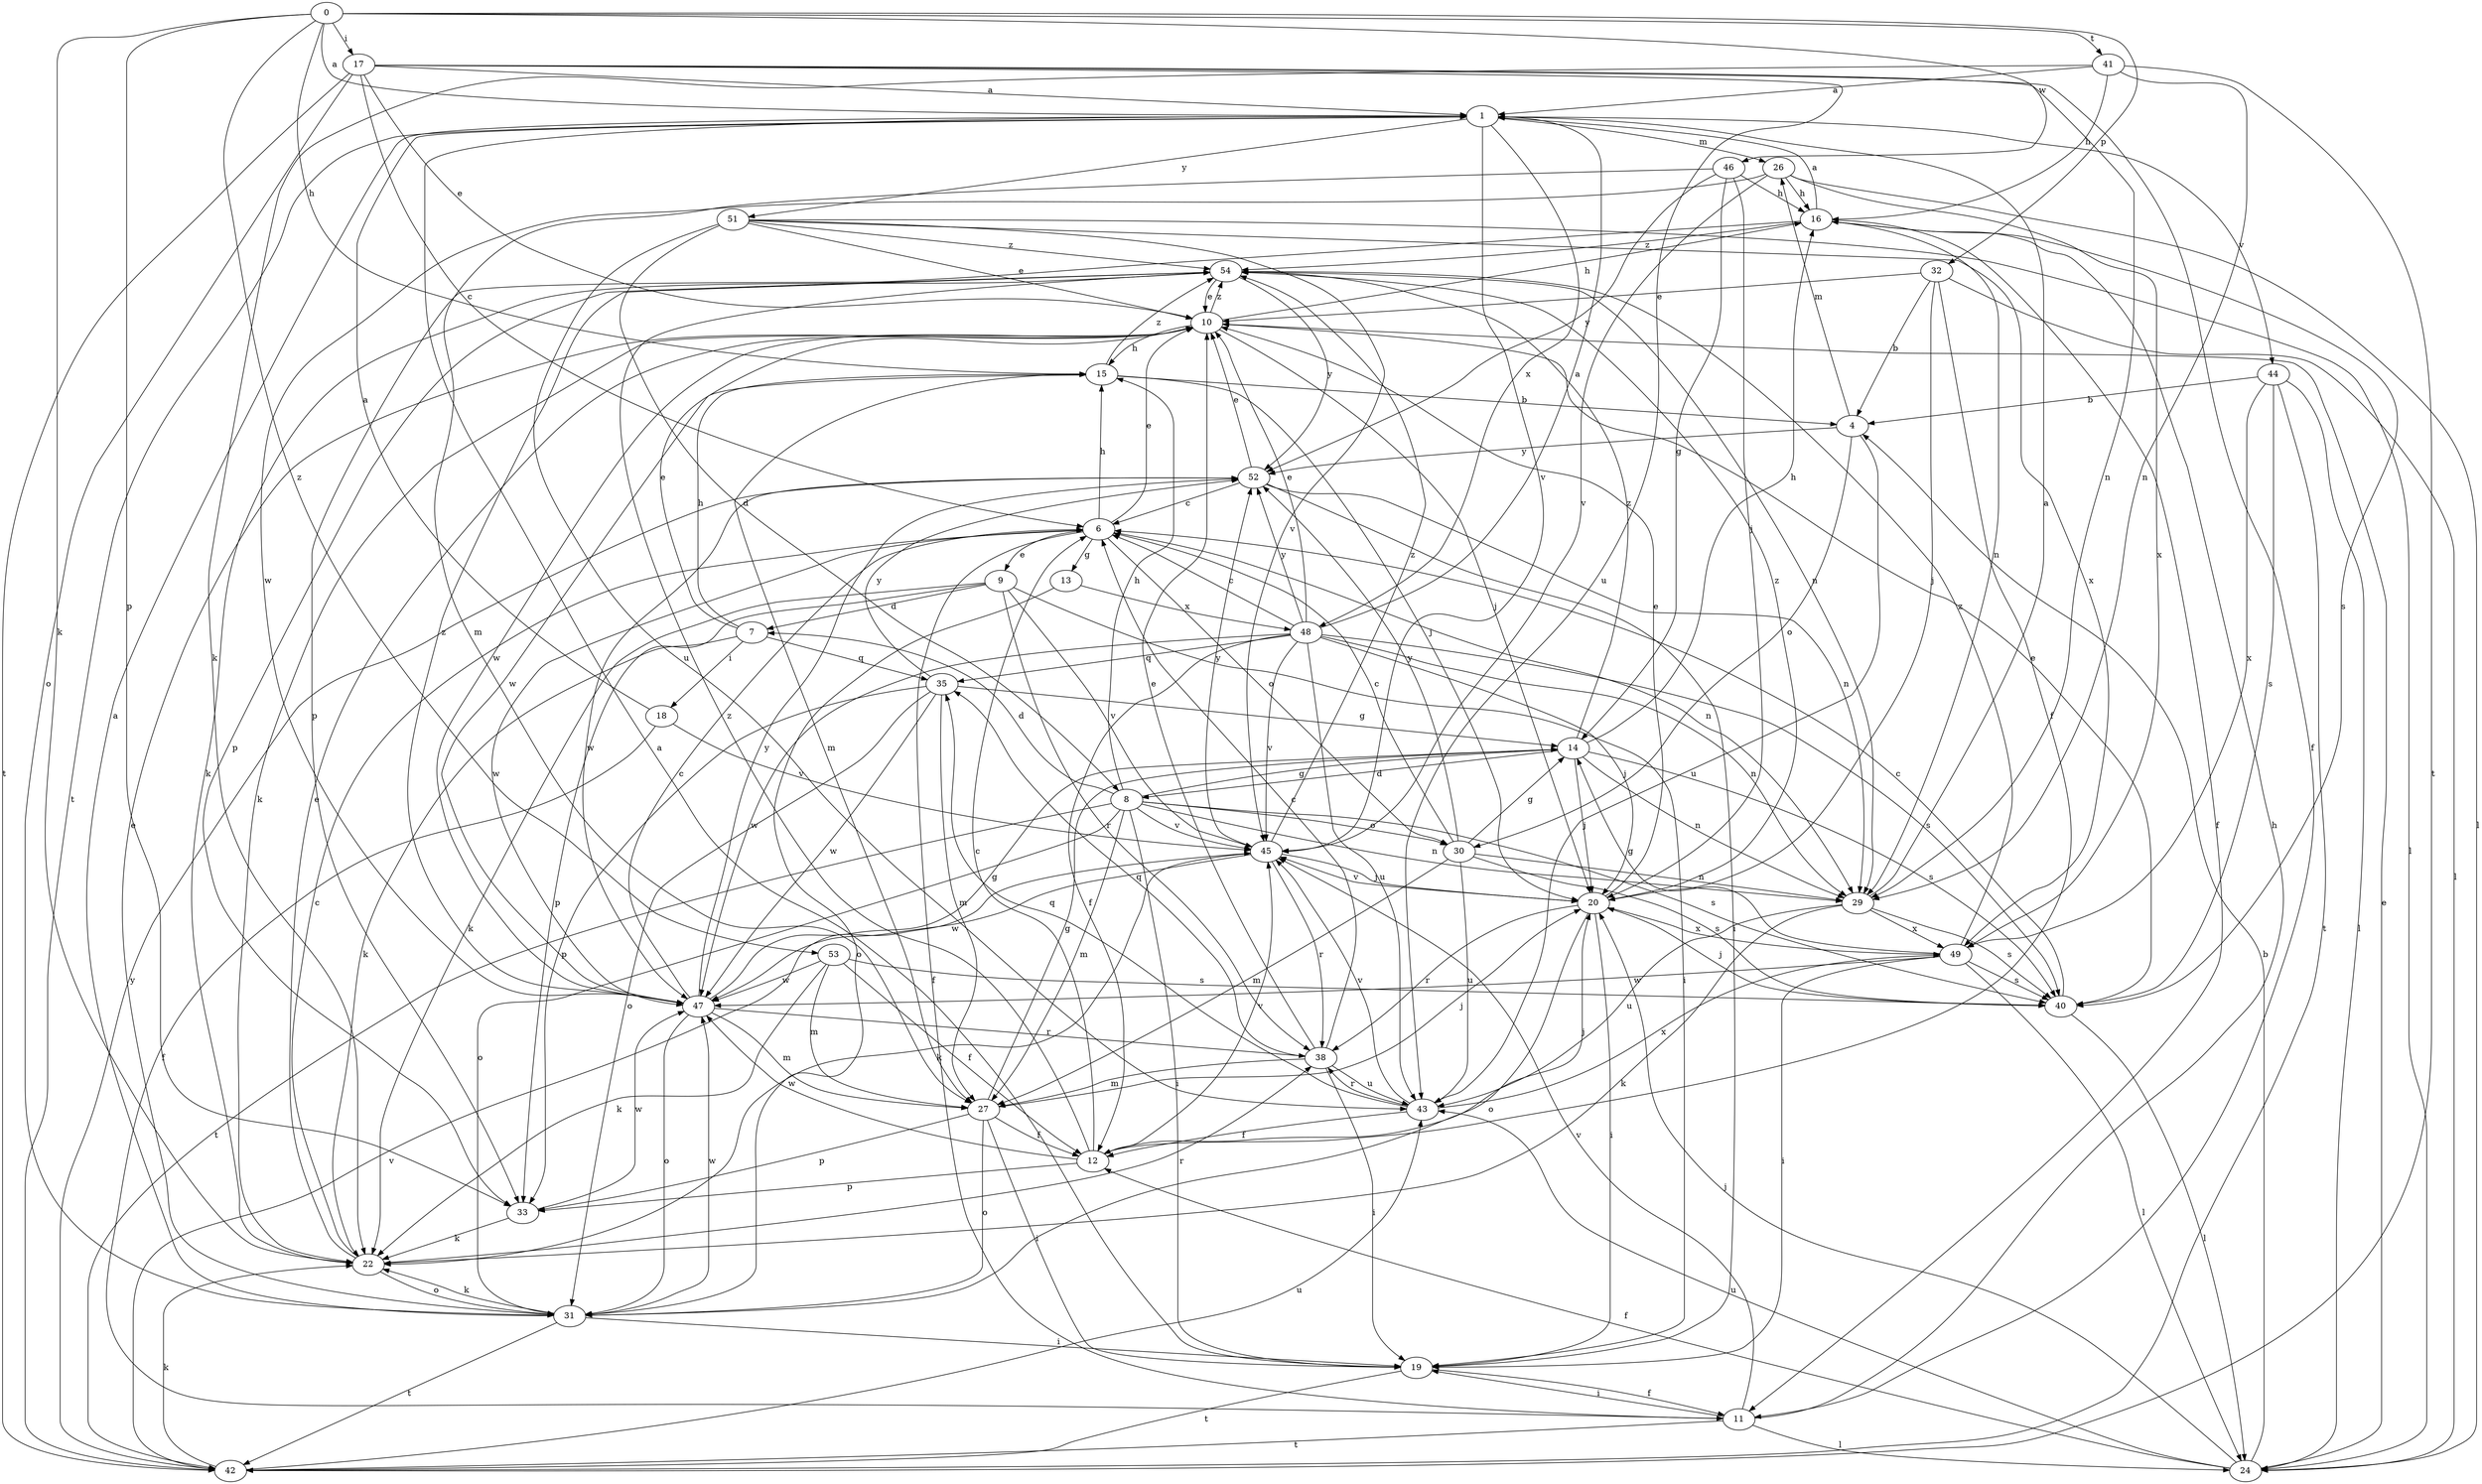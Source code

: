 strict digraph  {
0;
1;
4;
6;
7;
8;
9;
10;
11;
12;
13;
14;
15;
16;
17;
18;
19;
20;
22;
24;
26;
27;
29;
30;
31;
32;
33;
35;
38;
40;
41;
42;
43;
44;
45;
46;
47;
48;
49;
51;
52;
53;
54;
0 -> 1  [label=a];
0 -> 15  [label=h];
0 -> 17  [label=i];
0 -> 22  [label=k];
0 -> 32  [label=p];
0 -> 33  [label=p];
0 -> 41  [label=t];
0 -> 46  [label=w];
0 -> 53  [label=z];
1 -> 26  [label=m];
1 -> 42  [label=t];
1 -> 44  [label=v];
1 -> 45  [label=v];
1 -> 48  [label=x];
1 -> 51  [label=y];
4 -> 26  [label=m];
4 -> 30  [label=o];
4 -> 43  [label=u];
4 -> 52  [label=y];
6 -> 9  [label=e];
6 -> 10  [label=e];
6 -> 11  [label=f];
6 -> 13  [label=g];
6 -> 15  [label=h];
6 -> 29  [label=n];
6 -> 30  [label=o];
6 -> 47  [label=w];
7 -> 10  [label=e];
7 -> 15  [label=h];
7 -> 18  [label=i];
7 -> 22  [label=k];
7 -> 35  [label=q];
8 -> 7  [label=d];
8 -> 14  [label=g];
8 -> 15  [label=h];
8 -> 19  [label=i];
8 -> 27  [label=m];
8 -> 29  [label=n];
8 -> 30  [label=o];
8 -> 31  [label=o];
8 -> 40  [label=s];
8 -> 42  [label=t];
8 -> 45  [label=v];
9 -> 7  [label=d];
9 -> 19  [label=i];
9 -> 22  [label=k];
9 -> 33  [label=p];
9 -> 38  [label=r];
9 -> 45  [label=v];
10 -> 15  [label=h];
10 -> 16  [label=h];
10 -> 20  [label=j];
10 -> 22  [label=k];
10 -> 47  [label=w];
10 -> 54  [label=z];
11 -> 16  [label=h];
11 -> 19  [label=i];
11 -> 24  [label=l];
11 -> 42  [label=t];
11 -> 45  [label=v];
12 -> 6  [label=c];
12 -> 20  [label=j];
12 -> 33  [label=p];
12 -> 45  [label=v];
12 -> 47  [label=w];
12 -> 54  [label=z];
13 -> 31  [label=o];
13 -> 48  [label=x];
14 -> 8  [label=d];
14 -> 16  [label=h];
14 -> 20  [label=j];
14 -> 29  [label=n];
14 -> 40  [label=s];
14 -> 54  [label=z];
15 -> 4  [label=b];
15 -> 20  [label=j];
15 -> 27  [label=m];
15 -> 47  [label=w];
15 -> 54  [label=z];
16 -> 1  [label=a];
16 -> 11  [label=f];
16 -> 29  [label=n];
16 -> 33  [label=p];
16 -> 40  [label=s];
16 -> 54  [label=z];
17 -> 1  [label=a];
17 -> 6  [label=c];
17 -> 10  [label=e];
17 -> 11  [label=f];
17 -> 29  [label=n];
17 -> 31  [label=o];
17 -> 42  [label=t];
17 -> 43  [label=u];
18 -> 1  [label=a];
18 -> 11  [label=f];
18 -> 45  [label=v];
19 -> 1  [label=a];
19 -> 11  [label=f];
19 -> 42  [label=t];
20 -> 10  [label=e];
20 -> 19  [label=i];
20 -> 31  [label=o];
20 -> 38  [label=r];
20 -> 45  [label=v];
20 -> 49  [label=x];
20 -> 54  [label=z];
22 -> 6  [label=c];
22 -> 10  [label=e];
22 -> 31  [label=o];
22 -> 38  [label=r];
24 -> 4  [label=b];
24 -> 10  [label=e];
24 -> 12  [label=f];
24 -> 20  [label=j];
24 -> 43  [label=u];
26 -> 16  [label=h];
26 -> 24  [label=l];
26 -> 45  [label=v];
26 -> 47  [label=w];
26 -> 49  [label=x];
27 -> 12  [label=f];
27 -> 14  [label=g];
27 -> 19  [label=i];
27 -> 20  [label=j];
27 -> 31  [label=o];
27 -> 33  [label=p];
29 -> 1  [label=a];
29 -> 22  [label=k];
29 -> 40  [label=s];
29 -> 43  [label=u];
29 -> 49  [label=x];
30 -> 6  [label=c];
30 -> 14  [label=g];
30 -> 27  [label=m];
30 -> 29  [label=n];
30 -> 40  [label=s];
30 -> 43  [label=u];
30 -> 52  [label=y];
31 -> 1  [label=a];
31 -> 10  [label=e];
31 -> 19  [label=i];
31 -> 22  [label=k];
31 -> 42  [label=t];
31 -> 47  [label=w];
32 -> 4  [label=b];
32 -> 10  [label=e];
32 -> 12  [label=f];
32 -> 20  [label=j];
32 -> 24  [label=l];
33 -> 22  [label=k];
33 -> 47  [label=w];
35 -> 14  [label=g];
35 -> 27  [label=m];
35 -> 31  [label=o];
35 -> 33  [label=p];
35 -> 47  [label=w];
35 -> 52  [label=y];
38 -> 6  [label=c];
38 -> 10  [label=e];
38 -> 19  [label=i];
38 -> 27  [label=m];
38 -> 35  [label=q];
38 -> 43  [label=u];
40 -> 6  [label=c];
40 -> 10  [label=e];
40 -> 20  [label=j];
40 -> 24  [label=l];
41 -> 1  [label=a];
41 -> 16  [label=h];
41 -> 22  [label=k];
41 -> 29  [label=n];
41 -> 42  [label=t];
42 -> 22  [label=k];
42 -> 43  [label=u];
42 -> 45  [label=v];
42 -> 52  [label=y];
43 -> 12  [label=f];
43 -> 35  [label=q];
43 -> 38  [label=r];
43 -> 45  [label=v];
43 -> 49  [label=x];
44 -> 4  [label=b];
44 -> 24  [label=l];
44 -> 40  [label=s];
44 -> 42  [label=t];
44 -> 49  [label=x];
45 -> 20  [label=j];
45 -> 22  [label=k];
45 -> 38  [label=r];
45 -> 47  [label=w];
45 -> 52  [label=y];
45 -> 54  [label=z];
46 -> 14  [label=g];
46 -> 16  [label=h];
46 -> 20  [label=j];
46 -> 27  [label=m];
46 -> 52  [label=y];
47 -> 6  [label=c];
47 -> 14  [label=g];
47 -> 27  [label=m];
47 -> 31  [label=o];
47 -> 38  [label=r];
47 -> 52  [label=y];
47 -> 54  [label=z];
48 -> 1  [label=a];
48 -> 6  [label=c];
48 -> 10  [label=e];
48 -> 12  [label=f];
48 -> 20  [label=j];
48 -> 29  [label=n];
48 -> 35  [label=q];
48 -> 40  [label=s];
48 -> 43  [label=u];
48 -> 45  [label=v];
48 -> 47  [label=w];
48 -> 52  [label=y];
49 -> 14  [label=g];
49 -> 19  [label=i];
49 -> 24  [label=l];
49 -> 40  [label=s];
49 -> 47  [label=w];
49 -> 54  [label=z];
51 -> 8  [label=d];
51 -> 10  [label=e];
51 -> 24  [label=l];
51 -> 43  [label=u];
51 -> 45  [label=v];
51 -> 49  [label=x];
51 -> 54  [label=z];
52 -> 6  [label=c];
52 -> 10  [label=e];
52 -> 19  [label=i];
52 -> 29  [label=n];
52 -> 47  [label=w];
53 -> 12  [label=f];
53 -> 22  [label=k];
53 -> 27  [label=m];
53 -> 40  [label=s];
53 -> 47  [label=w];
54 -> 10  [label=e];
54 -> 22  [label=k];
54 -> 29  [label=n];
54 -> 33  [label=p];
54 -> 52  [label=y];
}
